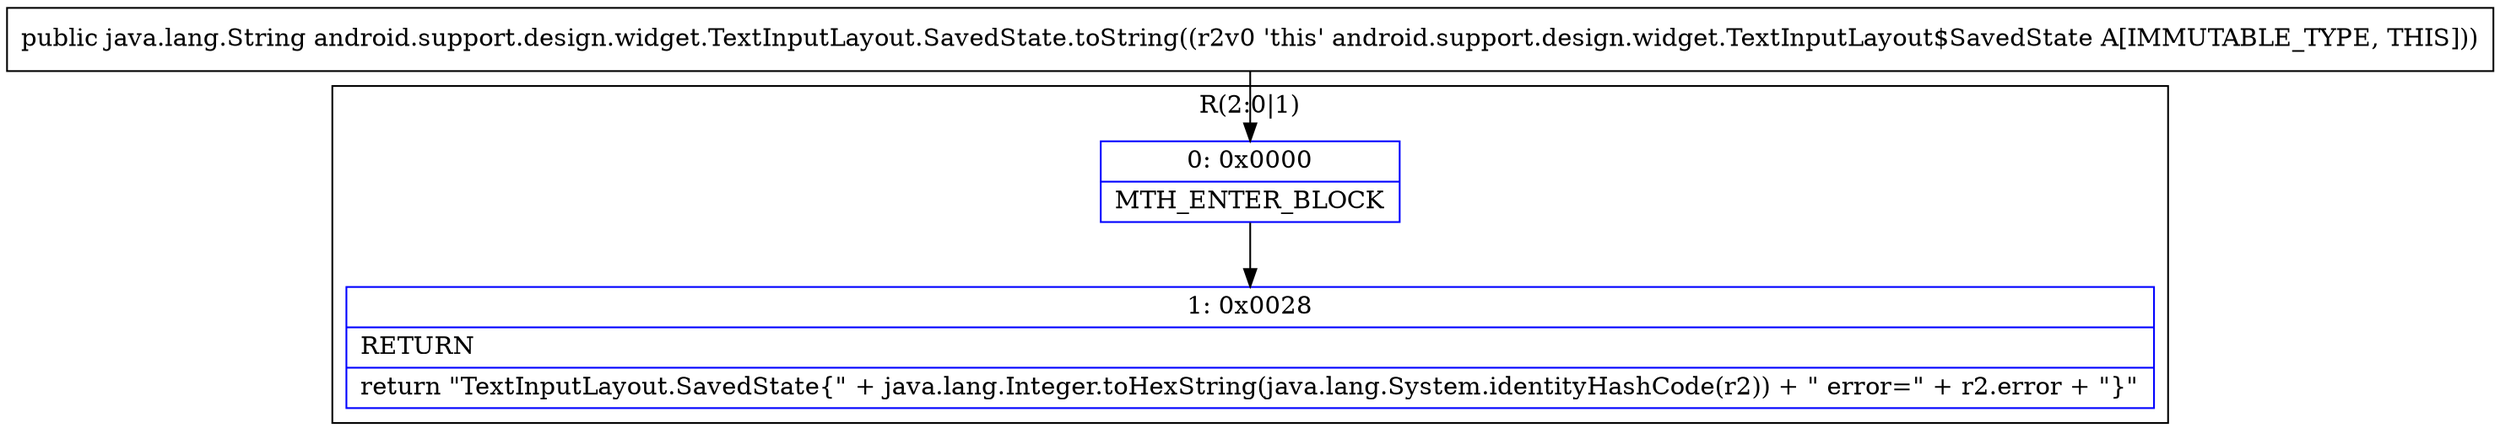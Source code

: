 digraph "CFG forandroid.support.design.widget.TextInputLayout.SavedState.toString()Ljava\/lang\/String;" {
subgraph cluster_Region_548096743 {
label = "R(2:0|1)";
node [shape=record,color=blue];
Node_0 [shape=record,label="{0\:\ 0x0000|MTH_ENTER_BLOCK\l}"];
Node_1 [shape=record,label="{1\:\ 0x0028|RETURN\l|return \"TextInputLayout.SavedState\{\" + java.lang.Integer.toHexString(java.lang.System.identityHashCode(r2)) + \" error=\" + r2.error + \"\}\"\l}"];
}
MethodNode[shape=record,label="{public java.lang.String android.support.design.widget.TextInputLayout.SavedState.toString((r2v0 'this' android.support.design.widget.TextInputLayout$SavedState A[IMMUTABLE_TYPE, THIS])) }"];
MethodNode -> Node_0;
Node_0 -> Node_1;
}

